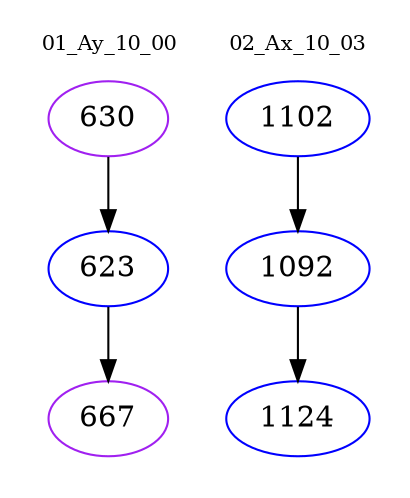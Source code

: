 digraph{
subgraph cluster_0 {
color = white
label = "01_Ay_10_00";
fontsize=10;
T0_630 [label="630", color="purple"]
T0_630 -> T0_623 [color="black"]
T0_623 [label="623", color="blue"]
T0_623 -> T0_667 [color="black"]
T0_667 [label="667", color="purple"]
}
subgraph cluster_1 {
color = white
label = "02_Ax_10_03";
fontsize=10;
T1_1102 [label="1102", color="blue"]
T1_1102 -> T1_1092 [color="black"]
T1_1092 [label="1092", color="blue"]
T1_1092 -> T1_1124 [color="black"]
T1_1124 [label="1124", color="blue"]
}
}
